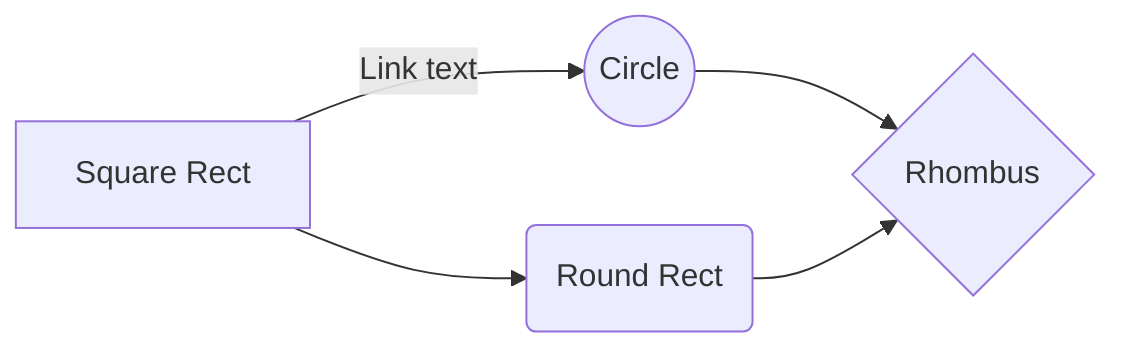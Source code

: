 %% Example diagram
graph LR
    A[Square Rect] -- Link text --> B((Circle))
    A --> C(Round Rect)
    B --> D{Rhombus}
    C --> D